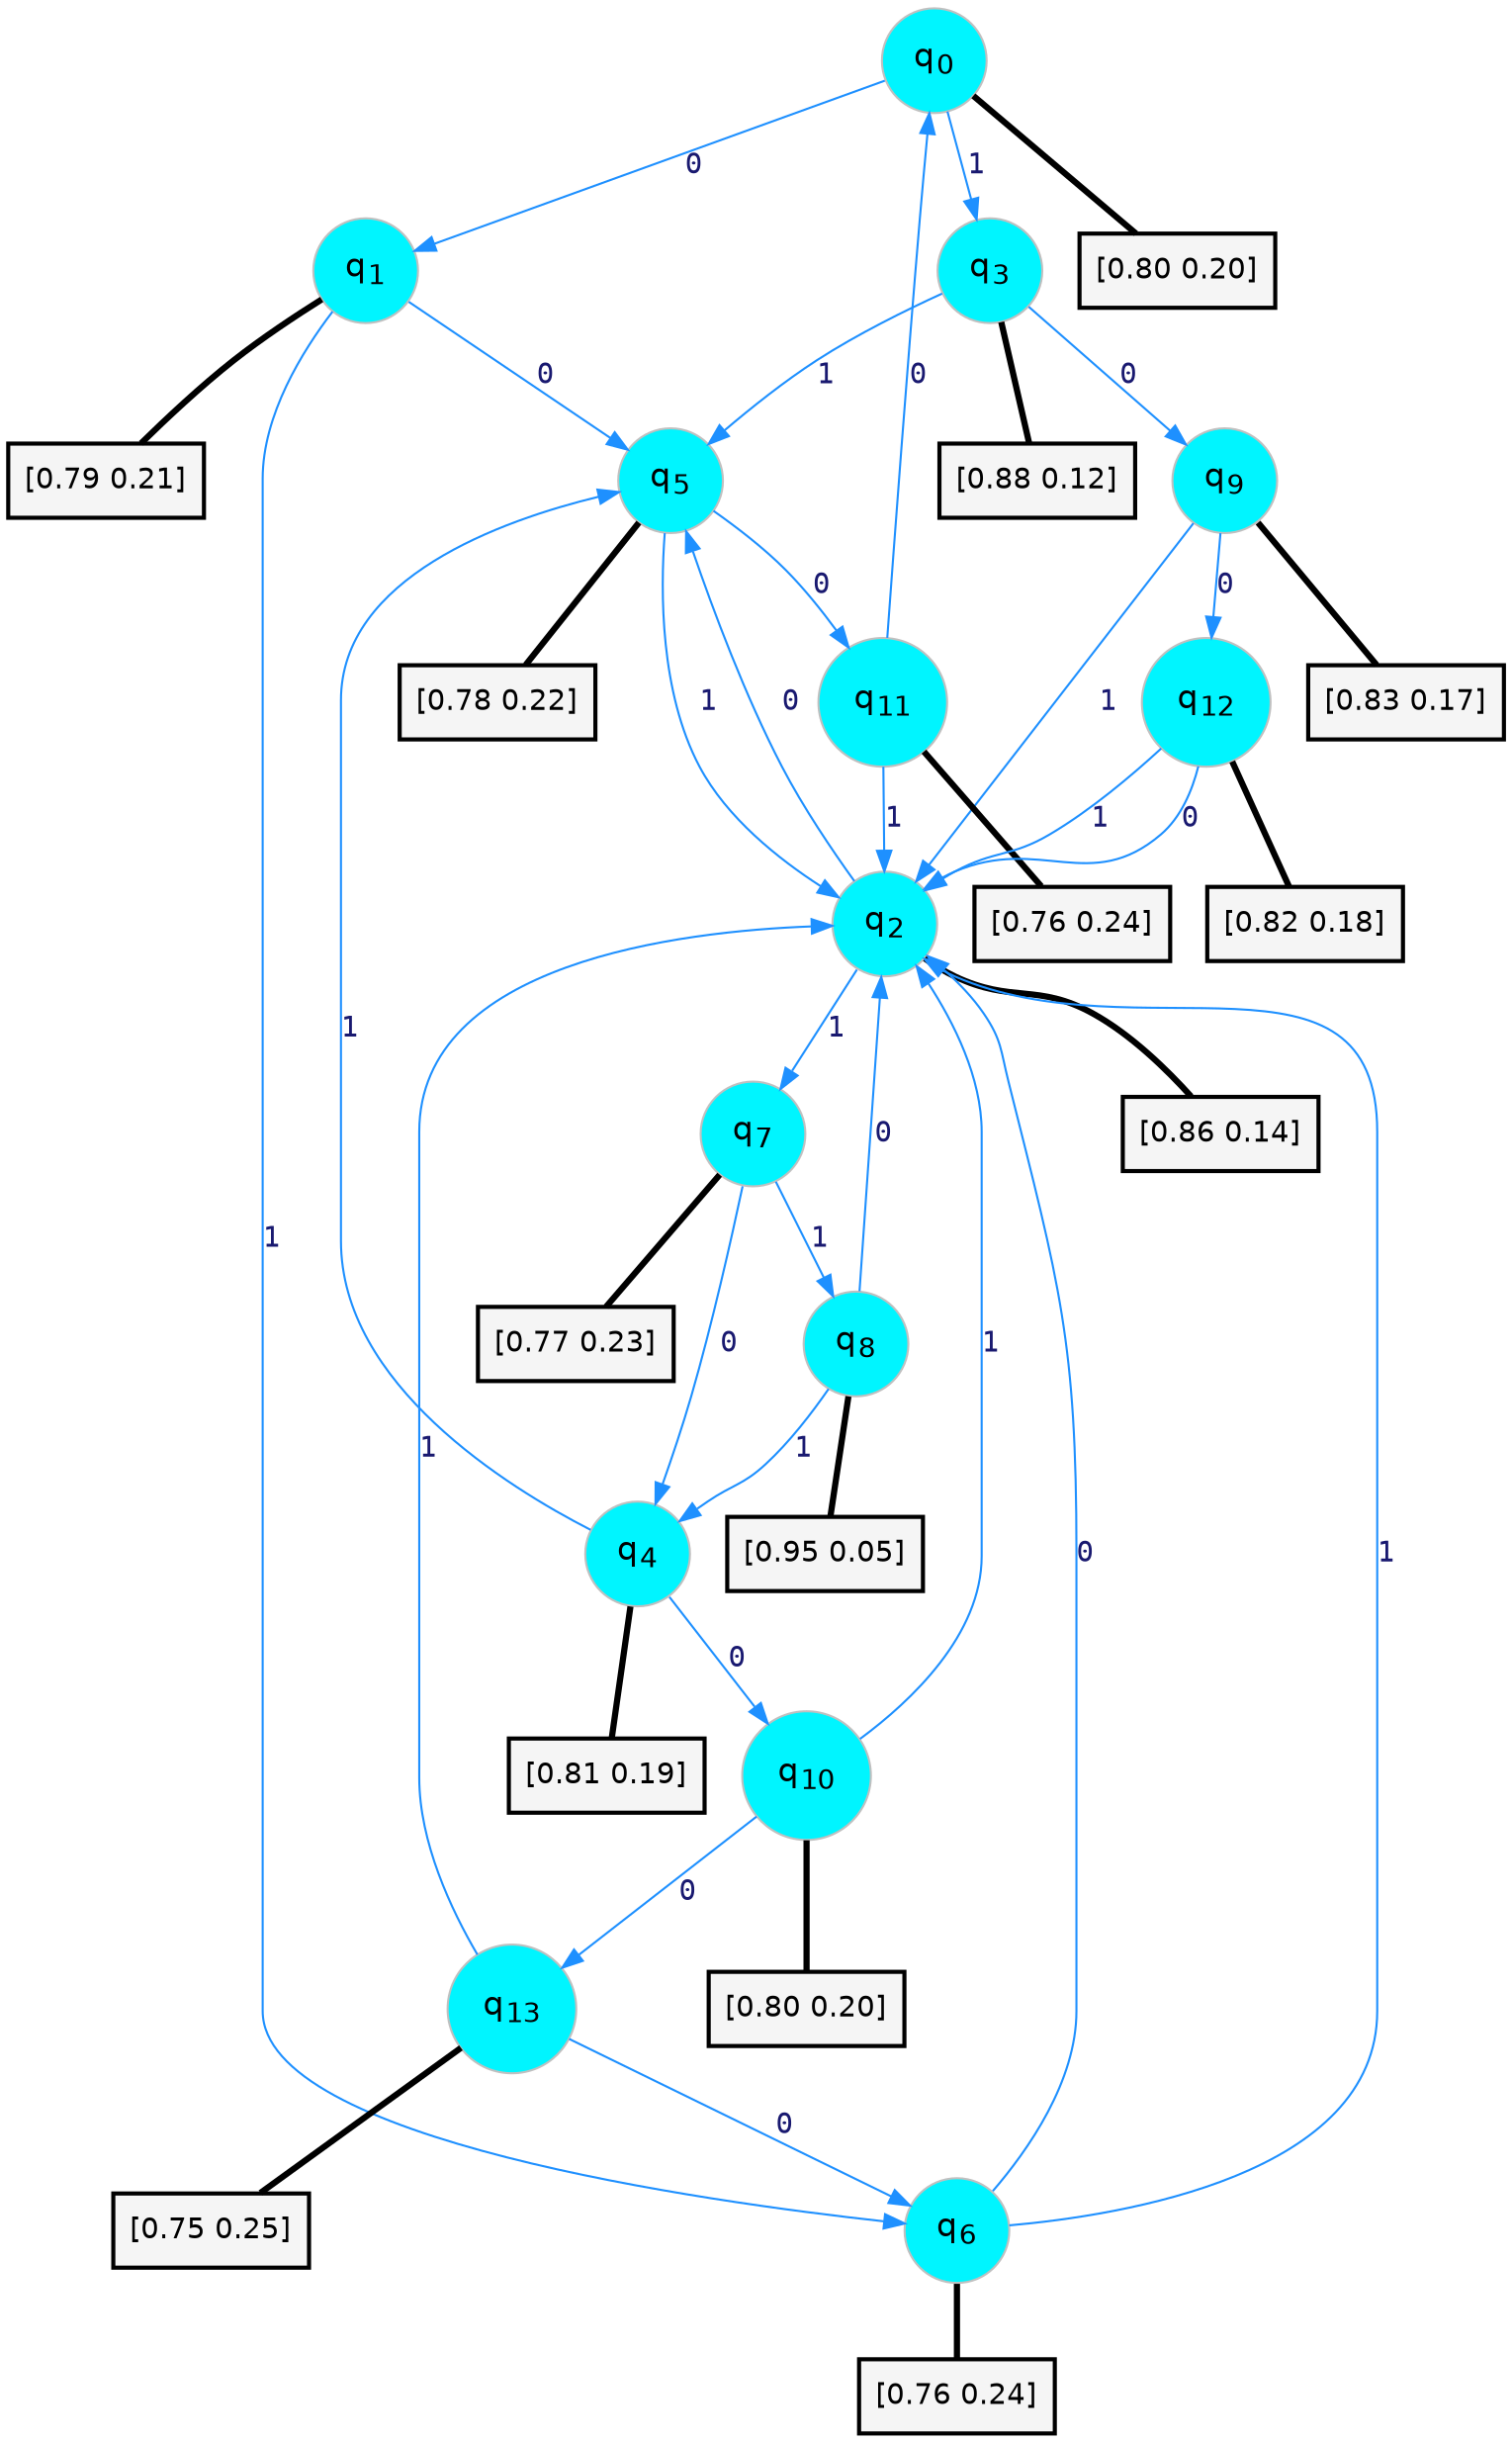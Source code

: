 digraph G {
graph [
bgcolor=transparent, dpi=300, rankdir=TD, size="40,25"];
node [
color=gray, fillcolor=turquoise1, fontcolor=black, fontname=Helvetica, fontsize=16, fontweight=bold, shape=circle, style=filled];
edge [
arrowsize=1, color=dodgerblue1, fontcolor=midnightblue, fontname=courier, fontweight=bold, penwidth=1, style=solid, weight=20];
0[label=<q<SUB>0</SUB>>];
1[label=<q<SUB>1</SUB>>];
2[label=<q<SUB>2</SUB>>];
3[label=<q<SUB>3</SUB>>];
4[label=<q<SUB>4</SUB>>];
5[label=<q<SUB>5</SUB>>];
6[label=<q<SUB>6</SUB>>];
7[label=<q<SUB>7</SUB>>];
8[label=<q<SUB>8</SUB>>];
9[label=<q<SUB>9</SUB>>];
10[label=<q<SUB>10</SUB>>];
11[label=<q<SUB>11</SUB>>];
12[label=<q<SUB>12</SUB>>];
13[label=<q<SUB>13</SUB>>];
14[label="[0.80 0.20]", shape=box,fontcolor=black, fontname=Helvetica, fontsize=14, penwidth=2, fillcolor=whitesmoke,color=black];
15[label="[0.79 0.21]", shape=box,fontcolor=black, fontname=Helvetica, fontsize=14, penwidth=2, fillcolor=whitesmoke,color=black];
16[label="[0.86 0.14]", shape=box,fontcolor=black, fontname=Helvetica, fontsize=14, penwidth=2, fillcolor=whitesmoke,color=black];
17[label="[0.88 0.12]", shape=box,fontcolor=black, fontname=Helvetica, fontsize=14, penwidth=2, fillcolor=whitesmoke,color=black];
18[label="[0.81 0.19]", shape=box,fontcolor=black, fontname=Helvetica, fontsize=14, penwidth=2, fillcolor=whitesmoke,color=black];
19[label="[0.78 0.22]", shape=box,fontcolor=black, fontname=Helvetica, fontsize=14, penwidth=2, fillcolor=whitesmoke,color=black];
20[label="[0.76 0.24]", shape=box,fontcolor=black, fontname=Helvetica, fontsize=14, penwidth=2, fillcolor=whitesmoke,color=black];
21[label="[0.77 0.23]", shape=box,fontcolor=black, fontname=Helvetica, fontsize=14, penwidth=2, fillcolor=whitesmoke,color=black];
22[label="[0.95 0.05]", shape=box,fontcolor=black, fontname=Helvetica, fontsize=14, penwidth=2, fillcolor=whitesmoke,color=black];
23[label="[0.83 0.17]", shape=box,fontcolor=black, fontname=Helvetica, fontsize=14, penwidth=2, fillcolor=whitesmoke,color=black];
24[label="[0.80 0.20]", shape=box,fontcolor=black, fontname=Helvetica, fontsize=14, penwidth=2, fillcolor=whitesmoke,color=black];
25[label="[0.76 0.24]", shape=box,fontcolor=black, fontname=Helvetica, fontsize=14, penwidth=2, fillcolor=whitesmoke,color=black];
26[label="[0.82 0.18]", shape=box,fontcolor=black, fontname=Helvetica, fontsize=14, penwidth=2, fillcolor=whitesmoke,color=black];
27[label="[0.75 0.25]", shape=box,fontcolor=black, fontname=Helvetica, fontsize=14, penwidth=2, fillcolor=whitesmoke,color=black];
0->1 [label=0];
0->3 [label=1];
0->14 [arrowhead=none, penwidth=3,color=black];
1->5 [label=0];
1->6 [label=1];
1->15 [arrowhead=none, penwidth=3,color=black];
2->5 [label=0];
2->7 [label=1];
2->16 [arrowhead=none, penwidth=3,color=black];
3->9 [label=0];
3->5 [label=1];
3->17 [arrowhead=none, penwidth=3,color=black];
4->10 [label=0];
4->5 [label=1];
4->18 [arrowhead=none, penwidth=3,color=black];
5->11 [label=0];
5->2 [label=1];
5->19 [arrowhead=none, penwidth=3,color=black];
6->2 [label=0];
6->2 [label=1];
6->20 [arrowhead=none, penwidth=3,color=black];
7->4 [label=0];
7->8 [label=1];
7->21 [arrowhead=none, penwidth=3,color=black];
8->2 [label=0];
8->4 [label=1];
8->22 [arrowhead=none, penwidth=3,color=black];
9->12 [label=0];
9->2 [label=1];
9->23 [arrowhead=none, penwidth=3,color=black];
10->13 [label=0];
10->2 [label=1];
10->24 [arrowhead=none, penwidth=3,color=black];
11->0 [label=0];
11->2 [label=1];
11->25 [arrowhead=none, penwidth=3,color=black];
12->2 [label=0];
12->2 [label=1];
12->26 [arrowhead=none, penwidth=3,color=black];
13->6 [label=0];
13->2 [label=1];
13->27 [arrowhead=none, penwidth=3,color=black];
}
